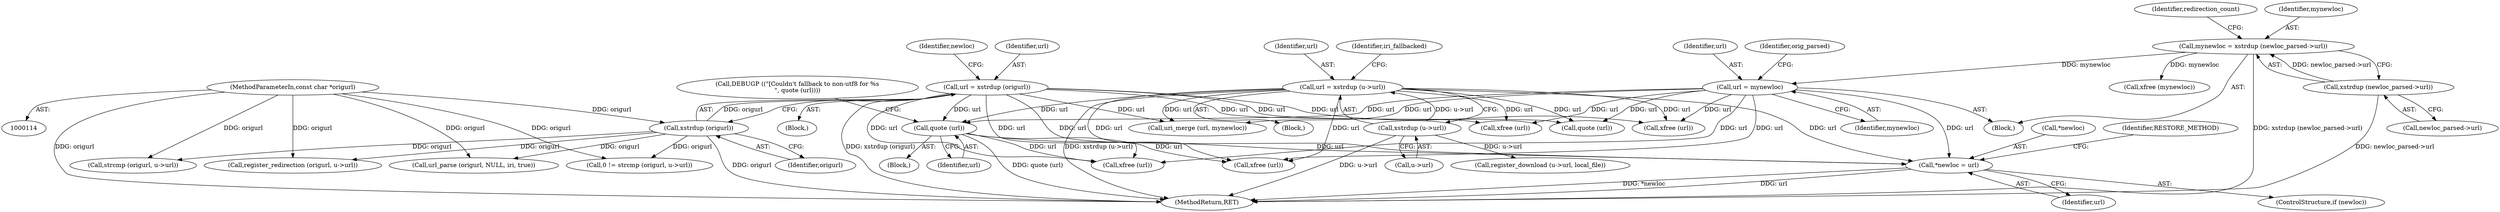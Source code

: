 digraph "0_savannah_e996e322ffd42aaa051602da182d03178d0f13e1_0@pointer" {
"1000685" [label="(Call,*newloc = url)"];
"1000524" [label="(Call,url = mynewloc)"];
"1000483" [label="(Call,mynewloc = xstrdup (newloc_parsed->url))"];
"1000485" [label="(Call,xstrdup (newloc_parsed->url))"];
"1000590" [label="(Call,url = xstrdup (u->url))"];
"1000592" [label="(Call,xstrdup (u->url))"];
"1000604" [label="(Call,quote (url))"];
"1000176" [label="(Call,url = xstrdup (origurl))"];
"1000178" [label="(Call,xstrdup (origurl))"];
"1000116" [label="(MethodParameterIn,const char *origurl)"];
"1000605" [label="(Identifier,url)"];
"1000116" [label="(MethodParameterIn,const char *origurl)"];
"1000258" [label="(Call,xfree (url))"];
"1000526" [label="(Identifier,mynewloc)"];
"1000124" [label="(Block,)"];
"1000529" [label="(Identifier,orig_parsed)"];
"1000177" [label="(Identifier,url)"];
"1000575" [label="(Call,url_parse (origurl, NULL, iri, true))"];
"1000592" [label="(Call,xstrdup (u->url))"];
"1000524" [label="(Call,url = mynewloc)"];
"1000597" [label="(Identifier,iri_fallbacked)"];
"1000525" [label="(Identifier,url)"];
"1000492" [label="(Identifier,redirection_count)"];
"1000685" [label="(Call,*newloc = url)"];
"1000399" [label="(Block,)"];
"1000484" [label="(Identifier,mynewloc)"];
"1000640" [label="(Call,register_redirection (origurl, u->url))"];
"1000591" [label="(Identifier,url)"];
"1000686" [label="(Call,*newloc)"];
"1000604" [label="(Call,quote (url))"];
"1000485" [label="(Call,xstrdup (newloc_parsed->url))"];
"1000620" [label="(Call,register_download (u->url, local_file))"];
"1000410" [label="(Call,uri_merge (url, mynewloc))"];
"1000178" [label="(Call,xstrdup (origurl))"];
"1000690" [label="(Call,xfree (url))"];
"1000601" [label="(Call,DEBUGP ((\"[Couldn't fallback to non-utf8 for %s\n\", quote (url))))"];
"1000710" [label="(MethodReturn,RET)"];
"1000176" [label="(Call,url = xstrdup (origurl))"];
"1000515" [label="(Call,xfree (mynewloc))"];
"1000593" [label="(Call,u->url)"];
"1000483" [label="(Call,mynewloc = xstrdup (newloc_parsed->url))"];
"1000635" [label="(Call,strcmp (origurl, u->url))"];
"1000293" [label="(Call,xfree (url))"];
"1000702" [label="(Identifier,RESTORE_METHOD)"];
"1000633" [label="(Call,0 != strcmp (origurl, u->url))"];
"1000683" [label="(ControlStructure,if (newloc))"];
"1000179" [label="(Identifier,origurl)"];
"1000688" [label="(Identifier,url)"];
"1000586" [label="(Call,quote (url))"];
"1000486" [label="(Call,newloc_parsed->url)"];
"1000582" [label="(Block,)"];
"1000590" [label="(Call,url = xstrdup (u->url))"];
"1000602" [label="(Block,)"];
"1000181" [label="(Identifier,newloc)"];
"1000700" [label="(Call,xfree (url))"];
"1000685" -> "1000683"  [label="AST: "];
"1000685" -> "1000688"  [label="CFG: "];
"1000686" -> "1000685"  [label="AST: "];
"1000688" -> "1000685"  [label="AST: "];
"1000702" -> "1000685"  [label="CFG: "];
"1000685" -> "1000710"  [label="DDG: *newloc"];
"1000685" -> "1000710"  [label="DDG: url"];
"1000524" -> "1000685"  [label="DDG: url"];
"1000590" -> "1000685"  [label="DDG: url"];
"1000604" -> "1000685"  [label="DDG: url"];
"1000176" -> "1000685"  [label="DDG: url"];
"1000524" -> "1000399"  [label="AST: "];
"1000524" -> "1000526"  [label="CFG: "];
"1000525" -> "1000524"  [label="AST: "];
"1000526" -> "1000524"  [label="AST: "];
"1000529" -> "1000524"  [label="CFG: "];
"1000524" -> "1000258"  [label="DDG: url"];
"1000524" -> "1000293"  [label="DDG: url"];
"1000524" -> "1000410"  [label="DDG: url"];
"1000483" -> "1000524"  [label="DDG: mynewloc"];
"1000524" -> "1000586"  [label="DDG: url"];
"1000524" -> "1000604"  [label="DDG: url"];
"1000524" -> "1000690"  [label="DDG: url"];
"1000524" -> "1000700"  [label="DDG: url"];
"1000483" -> "1000399"  [label="AST: "];
"1000483" -> "1000485"  [label="CFG: "];
"1000484" -> "1000483"  [label="AST: "];
"1000485" -> "1000483"  [label="AST: "];
"1000492" -> "1000483"  [label="CFG: "];
"1000483" -> "1000710"  [label="DDG: xstrdup (newloc_parsed->url)"];
"1000485" -> "1000483"  [label="DDG: newloc_parsed->url"];
"1000483" -> "1000515"  [label="DDG: mynewloc"];
"1000485" -> "1000486"  [label="CFG: "];
"1000486" -> "1000485"  [label="AST: "];
"1000485" -> "1000710"  [label="DDG: newloc_parsed->url"];
"1000590" -> "1000582"  [label="AST: "];
"1000590" -> "1000592"  [label="CFG: "];
"1000591" -> "1000590"  [label="AST: "];
"1000592" -> "1000590"  [label="AST: "];
"1000597" -> "1000590"  [label="CFG: "];
"1000590" -> "1000710"  [label="DDG: xstrdup (u->url)"];
"1000590" -> "1000258"  [label="DDG: url"];
"1000590" -> "1000293"  [label="DDG: url"];
"1000590" -> "1000410"  [label="DDG: url"];
"1000590" -> "1000586"  [label="DDG: url"];
"1000592" -> "1000590"  [label="DDG: u->url"];
"1000590" -> "1000604"  [label="DDG: url"];
"1000590" -> "1000690"  [label="DDG: url"];
"1000590" -> "1000700"  [label="DDG: url"];
"1000592" -> "1000593"  [label="CFG: "];
"1000593" -> "1000592"  [label="AST: "];
"1000592" -> "1000710"  [label="DDG: u->url"];
"1000592" -> "1000620"  [label="DDG: u->url"];
"1000604" -> "1000602"  [label="AST: "];
"1000604" -> "1000605"  [label="CFG: "];
"1000605" -> "1000604"  [label="AST: "];
"1000601" -> "1000604"  [label="CFG: "];
"1000604" -> "1000710"  [label="DDG: quote (url)"];
"1000176" -> "1000604"  [label="DDG: url"];
"1000604" -> "1000690"  [label="DDG: url"];
"1000604" -> "1000700"  [label="DDG: url"];
"1000176" -> "1000124"  [label="AST: "];
"1000176" -> "1000178"  [label="CFG: "];
"1000177" -> "1000176"  [label="AST: "];
"1000178" -> "1000176"  [label="AST: "];
"1000181" -> "1000176"  [label="CFG: "];
"1000176" -> "1000710"  [label="DDG: xstrdup (origurl)"];
"1000178" -> "1000176"  [label="DDG: origurl"];
"1000176" -> "1000258"  [label="DDG: url"];
"1000176" -> "1000293"  [label="DDG: url"];
"1000176" -> "1000410"  [label="DDG: url"];
"1000176" -> "1000586"  [label="DDG: url"];
"1000176" -> "1000690"  [label="DDG: url"];
"1000176" -> "1000700"  [label="DDG: url"];
"1000178" -> "1000179"  [label="CFG: "];
"1000179" -> "1000178"  [label="AST: "];
"1000178" -> "1000710"  [label="DDG: origurl"];
"1000116" -> "1000178"  [label="DDG: origurl"];
"1000178" -> "1000575"  [label="DDG: origurl"];
"1000178" -> "1000633"  [label="DDG: origurl"];
"1000178" -> "1000635"  [label="DDG: origurl"];
"1000178" -> "1000640"  [label="DDG: origurl"];
"1000116" -> "1000114"  [label="AST: "];
"1000116" -> "1000710"  [label="DDG: origurl"];
"1000116" -> "1000575"  [label="DDG: origurl"];
"1000116" -> "1000633"  [label="DDG: origurl"];
"1000116" -> "1000635"  [label="DDG: origurl"];
"1000116" -> "1000640"  [label="DDG: origurl"];
}
